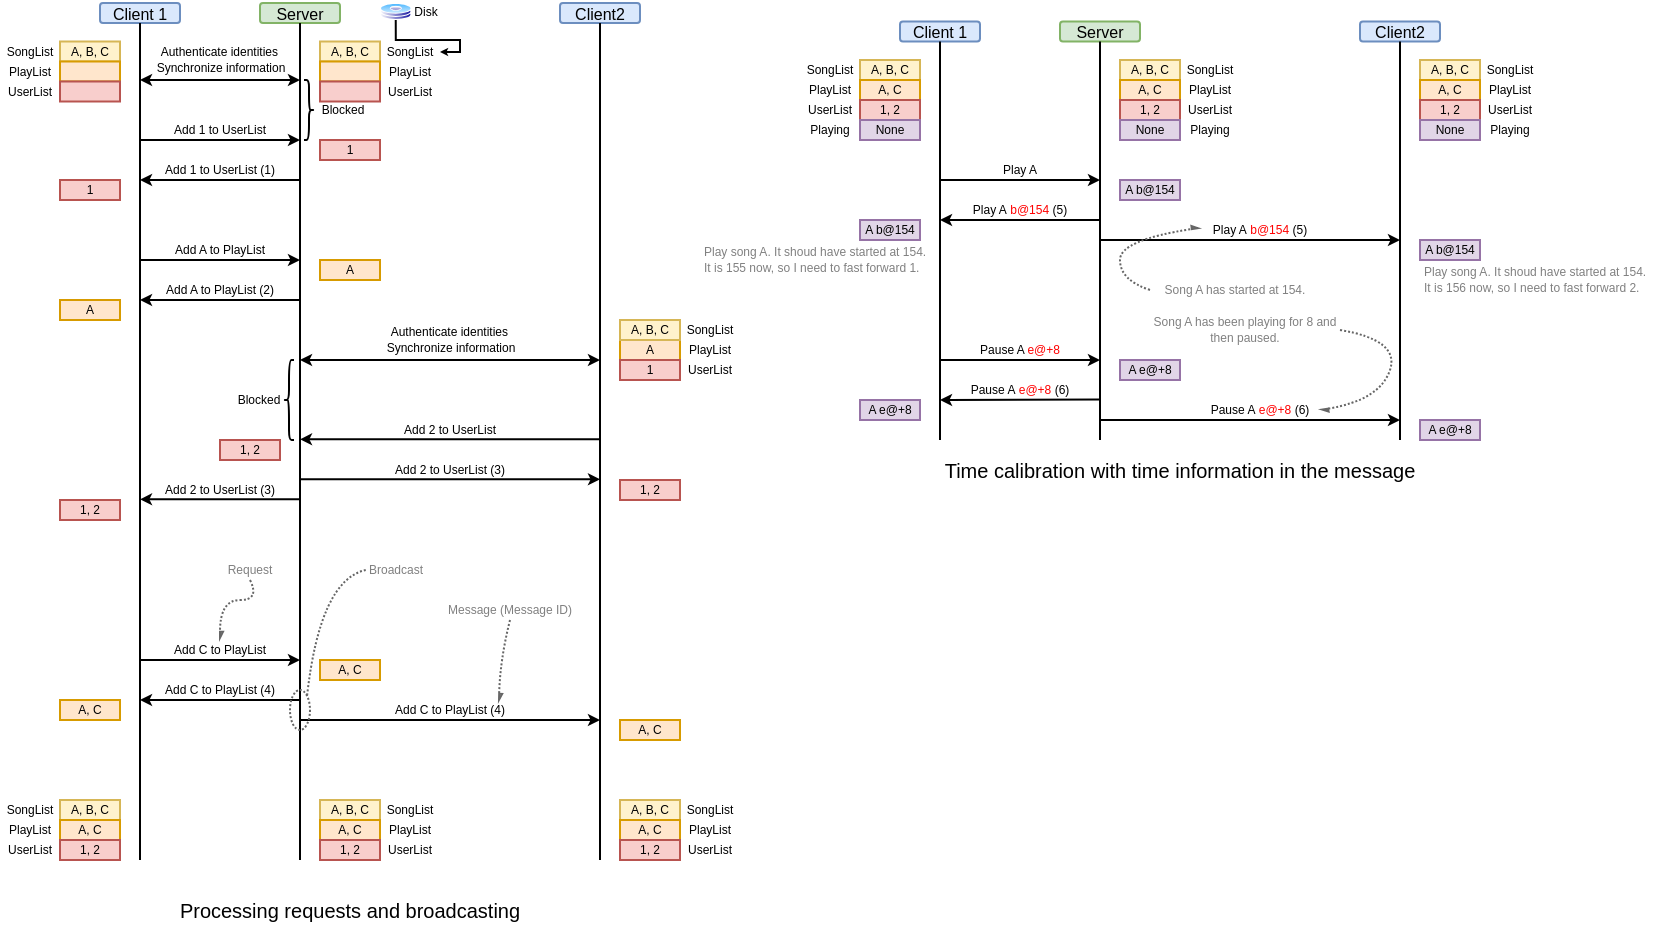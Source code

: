 <mxfile version="24.8.4">
  <diagram name="第 1 页" id="3ZcK6W1l4XbIbxJPCc2v">
    <mxGraphModel dx="1397" dy="766" grid="1" gridSize="10" guides="1" tooltips="1" connect="1" arrows="1" fold="1" page="1" pageScale="1" pageWidth="1000" pageHeight="1000" math="0" shadow="0">
      <root>
        <mxCell id="0" />
        <mxCell id="1" parent="0" />
        <mxCell id="YlG3r0k9uFu-52Q5VEmV-1" value="Client 1" style="rounded=1;whiteSpace=wrap;html=1;fontSize=8;fillColor=#dae8fc;strokeColor=#6c8ebf;" vertex="1" parent="1">
          <mxGeometry x="80" y="11.5" width="40" height="10" as="geometry" />
        </mxCell>
        <mxCell id="YlG3r0k9uFu-52Q5VEmV-2" value="Server" style="rounded=1;whiteSpace=wrap;html=1;fontSize=8;fillColor=#d5e8d4;strokeColor=#82b366;" vertex="1" parent="1">
          <mxGeometry x="160" y="11.5" width="40" height="10" as="geometry" />
        </mxCell>
        <mxCell id="YlG3r0k9uFu-52Q5VEmV-3" value="Client2" style="rounded=1;whiteSpace=wrap;html=1;fontSize=8;fillColor=#dae8fc;strokeColor=#6c8ebf;" vertex="1" parent="1">
          <mxGeometry x="310" y="11.5" width="40" height="10" as="geometry" />
        </mxCell>
        <mxCell id="YlG3r0k9uFu-52Q5VEmV-4" value="" style="endArrow=none;html=1;rounded=0;entryX=0.5;entryY=1;entryDx=0;entryDy=0;" edge="1" parent="1" target="YlG3r0k9uFu-52Q5VEmV-1">
          <mxGeometry width="50" height="50" relative="1" as="geometry">
            <mxPoint x="100" y="440" as="sourcePoint" />
            <mxPoint x="240" y="130" as="targetPoint" />
          </mxGeometry>
        </mxCell>
        <mxCell id="YlG3r0k9uFu-52Q5VEmV-5" value="" style="endArrow=none;html=1;rounded=0;entryX=0.5;entryY=1;entryDx=0;entryDy=0;" edge="1" parent="1" target="YlG3r0k9uFu-52Q5VEmV-2">
          <mxGeometry width="50" height="50" relative="1" as="geometry">
            <mxPoint x="180" y="440" as="sourcePoint" />
            <mxPoint x="179.83" y="50" as="targetPoint" />
          </mxGeometry>
        </mxCell>
        <mxCell id="YlG3r0k9uFu-52Q5VEmV-6" value="" style="endArrow=none;html=1;rounded=0;entryX=0.5;entryY=1;entryDx=0;entryDy=0;" edge="1" parent="1" target="YlG3r0k9uFu-52Q5VEmV-3">
          <mxGeometry width="50" height="50" relative="1" as="geometry">
            <mxPoint x="330" y="440" as="sourcePoint" />
            <mxPoint x="329.83" y="50" as="targetPoint" />
          </mxGeometry>
        </mxCell>
        <mxCell id="YlG3r0k9uFu-52Q5VEmV-7" value="" style="endArrow=classic;html=1;rounded=0;startSize=3;endSize=3;" edge="1" parent="1">
          <mxGeometry width="50" height="50" relative="1" as="geometry">
            <mxPoint x="100" y="80" as="sourcePoint" />
            <mxPoint x="180" y="80" as="targetPoint" />
          </mxGeometry>
        </mxCell>
        <mxCell id="YlG3r0k9uFu-52Q5VEmV-9" value="Add 1 to UserList" style="text;html=1;align=center;verticalAlign=middle;whiteSpace=wrap;rounded=0;fontSize=6;dashed=1;dashPattern=1 1;" vertex="1" parent="1">
          <mxGeometry x="110" y="70" width="60" height="10" as="geometry" />
        </mxCell>
        <mxCell id="YlG3r0k9uFu-52Q5VEmV-13" value="" style="endArrow=classic;html=1;rounded=0;startSize=3;endSize=3;" edge="1" parent="1">
          <mxGeometry width="50" height="50" relative="1" as="geometry">
            <mxPoint x="180" y="100" as="sourcePoint" />
            <mxPoint x="100" y="100" as="targetPoint" />
          </mxGeometry>
        </mxCell>
        <mxCell id="YlG3r0k9uFu-52Q5VEmV-14" value="Add 1 to UserList (1)" style="text;html=1;align=center;verticalAlign=middle;whiteSpace=wrap;rounded=0;fontSize=6;" vertex="1" parent="1">
          <mxGeometry x="110" y="90" width="60" height="10" as="geometry" />
        </mxCell>
        <mxCell id="YlG3r0k9uFu-52Q5VEmV-27" value="" style="endArrow=classic;html=1;rounded=0;startSize=3;endSize=3;" edge="1" parent="1">
          <mxGeometry width="50" height="50" relative="1" as="geometry">
            <mxPoint x="100" y="140" as="sourcePoint" />
            <mxPoint x="180" y="140" as="targetPoint" />
          </mxGeometry>
        </mxCell>
        <mxCell id="YlG3r0k9uFu-52Q5VEmV-28" value="Add A to PlayList" style="text;html=1;align=center;verticalAlign=middle;whiteSpace=wrap;rounded=0;fontSize=6;" vertex="1" parent="1">
          <mxGeometry x="110" y="130" width="60" height="10" as="geometry" />
        </mxCell>
        <mxCell id="YlG3r0k9uFu-52Q5VEmV-29" value="" style="endArrow=classic;html=1;rounded=0;startSize=3;endSize=3;" edge="1" parent="1">
          <mxGeometry width="50" height="50" relative="1" as="geometry">
            <mxPoint x="180" y="160" as="sourcePoint" />
            <mxPoint x="100" y="160" as="targetPoint" />
          </mxGeometry>
        </mxCell>
        <mxCell id="YlG3r0k9uFu-52Q5VEmV-30" value="Add A to PlayList (2)" style="text;html=1;align=center;verticalAlign=middle;whiteSpace=wrap;rounded=0;fontSize=6;" vertex="1" parent="1">
          <mxGeometry x="110" y="150" width="60" height="10" as="geometry" />
        </mxCell>
        <mxCell id="YlG3r0k9uFu-52Q5VEmV-33" value="A, B, C" style="rounded=0;whiteSpace=wrap;html=1;fillColor=#fff2cc;strokeColor=#d6b656;fontSize=6;" vertex="1" parent="1">
          <mxGeometry x="190" y="30.75" width="30" height="10" as="geometry" />
        </mxCell>
        <mxCell id="YlG3r0k9uFu-52Q5VEmV-34" value="" style="rounded=0;whiteSpace=wrap;html=1;fillColor=#ffe6cc;strokeColor=#d79b00;fontSize=6;" vertex="1" parent="1">
          <mxGeometry x="190" y="40.75" width="30" height="10" as="geometry" />
        </mxCell>
        <mxCell id="YlG3r0k9uFu-52Q5VEmV-35" value="" style="rounded=0;whiteSpace=wrap;html=1;fillColor=#f8cecc;strokeColor=#b85450;fontSize=6;" vertex="1" parent="1">
          <mxGeometry x="190" y="50.75" width="30" height="10" as="geometry" />
        </mxCell>
        <mxCell id="YlG3r0k9uFu-52Q5VEmV-37" value="SongList" style="text;html=1;align=center;verticalAlign=middle;whiteSpace=wrap;rounded=0;fontSize=6;" vertex="1" parent="1">
          <mxGeometry x="220" y="30.75" width="30" height="10" as="geometry" />
        </mxCell>
        <mxCell id="YlG3r0k9uFu-52Q5VEmV-38" value="PlayList" style="text;html=1;align=center;verticalAlign=middle;whiteSpace=wrap;rounded=0;fontSize=6;" vertex="1" parent="1">
          <mxGeometry x="220" y="40.75" width="30" height="10" as="geometry" />
        </mxCell>
        <mxCell id="YlG3r0k9uFu-52Q5VEmV-39" value="UserList" style="text;html=1;align=center;verticalAlign=middle;whiteSpace=wrap;rounded=0;fontSize=6;" vertex="1" parent="1">
          <mxGeometry x="220" y="50.75" width="30" height="10" as="geometry" />
        </mxCell>
        <mxCell id="YlG3r0k9uFu-52Q5VEmV-40" value="1" style="rounded=0;whiteSpace=wrap;html=1;fillColor=#f8cecc;strokeColor=#b85450;fontSize=6;" vertex="1" parent="1">
          <mxGeometry x="190" y="80" width="30" height="10" as="geometry" />
        </mxCell>
        <mxCell id="YlG3r0k9uFu-52Q5VEmV-41" value="A" style="rounded=0;whiteSpace=wrap;html=1;fillColor=#ffe6cc;strokeColor=#d79b00;fontSize=6;" vertex="1" parent="1">
          <mxGeometry x="340" y="180" width="30" height="10" as="geometry" />
        </mxCell>
        <mxCell id="YlG3r0k9uFu-52Q5VEmV-42" value="A" style="rounded=0;whiteSpace=wrap;html=1;fillColor=#ffe6cc;strokeColor=#d79b00;fontSize=6;" vertex="1" parent="1">
          <mxGeometry x="60" y="160" width="30" height="10" as="geometry" />
        </mxCell>
        <mxCell id="YlG3r0k9uFu-52Q5VEmV-43" value="A" style="rounded=0;whiteSpace=wrap;html=1;fillColor=#ffe6cc;strokeColor=#d79b00;fontSize=6;" vertex="1" parent="1">
          <mxGeometry x="190" y="140" width="30" height="10" as="geometry" />
        </mxCell>
        <mxCell id="YlG3r0k9uFu-52Q5VEmV-44" value="A, B, C" style="rounded=0;whiteSpace=wrap;html=1;fillColor=#fff2cc;strokeColor=#d6b656;fontSize=6;" vertex="1" parent="1">
          <mxGeometry x="340" y="170" width="30" height="10" as="geometry" />
        </mxCell>
        <mxCell id="YlG3r0k9uFu-52Q5VEmV-45" value="" style="endArrow=classic;html=1;rounded=0;startSize=3;endSize=3;" edge="1" parent="1">
          <mxGeometry width="50" height="50" relative="1" as="geometry">
            <mxPoint x="330" y="229.67" as="sourcePoint" />
            <mxPoint x="180" y="229.67" as="targetPoint" />
          </mxGeometry>
        </mxCell>
        <mxCell id="YlG3r0k9uFu-52Q5VEmV-46" value="Add 2 to UserList" style="text;html=1;align=center;verticalAlign=middle;whiteSpace=wrap;rounded=0;fontSize=6;" vertex="1" parent="1">
          <mxGeometry x="225" y="220" width="60" height="10" as="geometry" />
        </mxCell>
        <mxCell id="YlG3r0k9uFu-52Q5VEmV-47" value="" style="endArrow=classic;html=1;rounded=0;startSize=3;endSize=3;" edge="1" parent="1">
          <mxGeometry width="50" height="50" relative="1" as="geometry">
            <mxPoint x="180" y="249.67" as="sourcePoint" />
            <mxPoint x="330" y="249.67" as="targetPoint" />
          </mxGeometry>
        </mxCell>
        <mxCell id="YlG3r0k9uFu-52Q5VEmV-48" value="Add 2 to UserList (3)" style="text;html=1;align=center;verticalAlign=middle;whiteSpace=wrap;rounded=0;fontSize=6;" vertex="1" parent="1">
          <mxGeometry x="225" y="240" width="60" height="10" as="geometry" />
        </mxCell>
        <mxCell id="YlG3r0k9uFu-52Q5VEmV-56" value="1, 2" style="rounded=0;whiteSpace=wrap;html=1;fillColor=#f8cecc;strokeColor=#b85450;fontSize=6;" vertex="1" parent="1">
          <mxGeometry x="140" y="230" width="30" height="10" as="geometry" />
        </mxCell>
        <mxCell id="YlG3r0k9uFu-52Q5VEmV-72" value="1" style="rounded=0;whiteSpace=wrap;html=1;fillColor=#f8cecc;strokeColor=#b85450;fontSize=6;" vertex="1" parent="1">
          <mxGeometry x="340" y="190" width="30" height="10" as="geometry" />
        </mxCell>
        <mxCell id="YlG3r0k9uFu-52Q5VEmV-75" style="edgeStyle=orthogonalEdgeStyle;rounded=0;orthogonalLoop=1;jettySize=auto;html=1;exitX=0.5;exitY=1;exitDx=0;exitDy=0;entryX=1;entryY=0.5;entryDx=0;entryDy=0;strokeWidth=1;endSize=1;" edge="1" parent="1" source="YlG3r0k9uFu-52Q5VEmV-74" target="YlG3r0k9uFu-52Q5VEmV-37">
          <mxGeometry relative="1" as="geometry">
            <Array as="points">
              <mxPoint x="228" y="30" />
              <mxPoint x="260" y="30" />
              <mxPoint x="260" y="36" />
              <mxPoint x="250" y="36" />
            </Array>
          </mxGeometry>
        </mxCell>
        <mxCell id="YlG3r0k9uFu-52Q5VEmV-74" value="" style="image;aspect=fixed;perimeter=ellipsePerimeter;html=1;align=center;shadow=0;dashed=0;spacingTop=3;image=img/lib/active_directory/hard_disk.svg;" vertex="1" parent="1">
          <mxGeometry x="220" y="11.5" width="15.74" height="8.5" as="geometry" />
        </mxCell>
        <mxCell id="YlG3r0k9uFu-52Q5VEmV-76" value="" style="endArrow=classic;html=1;rounded=0;startSize=3;endSize=3;" edge="1" parent="1">
          <mxGeometry width="50" height="50" relative="1" as="geometry">
            <mxPoint x="180" y="259.67" as="sourcePoint" />
            <mxPoint x="100" y="259.67" as="targetPoint" />
          </mxGeometry>
        </mxCell>
        <mxCell id="YlG3r0k9uFu-52Q5VEmV-77" value="Add 2 to UserList (3)" style="text;html=1;align=center;verticalAlign=middle;whiteSpace=wrap;rounded=0;fontSize=6;" vertex="1" parent="1">
          <mxGeometry x="110" y="250" width="60" height="10" as="geometry" />
        </mxCell>
        <mxCell id="YlG3r0k9uFu-52Q5VEmV-78" value="1, 2" style="rounded=0;whiteSpace=wrap;html=1;fillColor=#f8cecc;strokeColor=#b85450;fontSize=6;" vertex="1" parent="1">
          <mxGeometry x="60" y="260" width="30" height="10" as="geometry" />
        </mxCell>
        <mxCell id="YlG3r0k9uFu-52Q5VEmV-88" value="" style="endArrow=classic;html=1;rounded=0;startSize=3;endSize=3;" edge="1" parent="1">
          <mxGeometry width="50" height="50" relative="1" as="geometry">
            <mxPoint x="100" y="340" as="sourcePoint" />
            <mxPoint x="180" y="340" as="targetPoint" />
          </mxGeometry>
        </mxCell>
        <mxCell id="YlG3r0k9uFu-52Q5VEmV-89" value="Add C to PlayList" style="text;html=1;align=center;verticalAlign=middle;whiteSpace=wrap;rounded=0;fontSize=6;" vertex="1" parent="1">
          <mxGeometry x="110" y="330" width="60" height="10" as="geometry" />
        </mxCell>
        <mxCell id="YlG3r0k9uFu-52Q5VEmV-90" value="A, C" style="rounded=0;whiteSpace=wrap;html=1;fillColor=#ffe6cc;strokeColor=#d79b00;fontSize=6;" vertex="1" parent="1">
          <mxGeometry x="190" y="340" width="30" height="10" as="geometry" />
        </mxCell>
        <mxCell id="YlG3r0k9uFu-52Q5VEmV-91" value="" style="endArrow=classic;html=1;rounded=0;startSize=3;endSize=3;" edge="1" parent="1">
          <mxGeometry width="50" height="50" relative="1" as="geometry">
            <mxPoint x="180" y="360" as="sourcePoint" />
            <mxPoint x="100" y="360" as="targetPoint" />
          </mxGeometry>
        </mxCell>
        <mxCell id="YlG3r0k9uFu-52Q5VEmV-92" value="Add C to PlayList (4)" style="text;html=1;align=center;verticalAlign=middle;whiteSpace=wrap;rounded=0;fontSize=6;" vertex="1" parent="1">
          <mxGeometry x="110" y="350" width="60" height="10" as="geometry" />
        </mxCell>
        <mxCell id="YlG3r0k9uFu-52Q5VEmV-93" value="A, C" style="rounded=0;whiteSpace=wrap;html=1;fillColor=#ffe6cc;strokeColor=#d79b00;fontSize=6;" vertex="1" parent="1">
          <mxGeometry x="60" y="360" width="30" height="10" as="geometry" />
        </mxCell>
        <mxCell id="YlG3r0k9uFu-52Q5VEmV-94" value="" style="endArrow=classic;html=1;rounded=0;startSize=3;endSize=3;" edge="1" parent="1">
          <mxGeometry width="50" height="50" relative="1" as="geometry">
            <mxPoint x="180" y="370" as="sourcePoint" />
            <mxPoint x="330" y="370" as="targetPoint" />
          </mxGeometry>
        </mxCell>
        <mxCell id="YlG3r0k9uFu-52Q5VEmV-95" value="Add C to PlayList (4)" style="text;html=1;align=center;verticalAlign=middle;whiteSpace=wrap;rounded=0;fontSize=6;" vertex="1" parent="1">
          <mxGeometry x="225" y="360" width="60" height="10" as="geometry" />
        </mxCell>
        <mxCell id="YlG3r0k9uFu-52Q5VEmV-96" value="A, C" style="rounded=0;whiteSpace=wrap;html=1;fillColor=#ffe6cc;strokeColor=#d79b00;fontSize=6;" vertex="1" parent="1">
          <mxGeometry x="340" y="370" width="30" height="10" as="geometry" />
        </mxCell>
        <mxCell id="YlG3r0k9uFu-52Q5VEmV-102" value="A, B, C" style="rounded=0;whiteSpace=wrap;html=1;fillColor=#fff2cc;strokeColor=#d6b656;fontSize=6;" vertex="1" parent="1">
          <mxGeometry x="340" y="410" width="30" height="10" as="geometry" />
        </mxCell>
        <mxCell id="YlG3r0k9uFu-52Q5VEmV-103" value="A, C" style="rounded=0;whiteSpace=wrap;html=1;fillColor=#ffe6cc;strokeColor=#d79b00;fontSize=6;" vertex="1" parent="1">
          <mxGeometry x="340" y="420" width="30" height="10" as="geometry" />
        </mxCell>
        <mxCell id="YlG3r0k9uFu-52Q5VEmV-104" value="1, 2" style="rounded=0;whiteSpace=wrap;html=1;fillColor=#f8cecc;strokeColor=#b85450;fontSize=6;" vertex="1" parent="1">
          <mxGeometry x="340" y="430" width="30" height="10" as="geometry" />
        </mxCell>
        <mxCell id="YlG3r0k9uFu-52Q5VEmV-105" value="SongList" style="text;html=1;align=center;verticalAlign=middle;whiteSpace=wrap;rounded=0;fontSize=6;" vertex="1" parent="1">
          <mxGeometry x="370" y="410" width="30" height="10" as="geometry" />
        </mxCell>
        <mxCell id="YlG3r0k9uFu-52Q5VEmV-106" value="PlayList" style="text;html=1;align=center;verticalAlign=middle;whiteSpace=wrap;rounded=0;fontSize=6;" vertex="1" parent="1">
          <mxGeometry x="370" y="420" width="30" height="10" as="geometry" />
        </mxCell>
        <mxCell id="YlG3r0k9uFu-52Q5VEmV-107" value="UserList" style="text;html=1;align=center;verticalAlign=middle;whiteSpace=wrap;rounded=0;fontSize=6;" vertex="1" parent="1">
          <mxGeometry x="370" y="430" width="30" height="10" as="geometry" />
        </mxCell>
        <mxCell id="YlG3r0k9uFu-52Q5VEmV-114" value="A, B, C" style="rounded=0;whiteSpace=wrap;html=1;fillColor=#fff2cc;strokeColor=#d6b656;fontSize=6;" vertex="1" parent="1">
          <mxGeometry x="190" y="410" width="30" height="10" as="geometry" />
        </mxCell>
        <mxCell id="YlG3r0k9uFu-52Q5VEmV-115" value="A, C" style="rounded=0;whiteSpace=wrap;html=1;fillColor=#ffe6cc;strokeColor=#d79b00;fontSize=6;" vertex="1" parent="1">
          <mxGeometry x="190" y="420" width="30" height="10" as="geometry" />
        </mxCell>
        <mxCell id="YlG3r0k9uFu-52Q5VEmV-116" value="1, 2" style="rounded=0;whiteSpace=wrap;html=1;fillColor=#f8cecc;strokeColor=#b85450;fontSize=6;" vertex="1" parent="1">
          <mxGeometry x="190" y="430" width="30" height="10" as="geometry" />
        </mxCell>
        <mxCell id="YlG3r0k9uFu-52Q5VEmV-117" value="SongList" style="text;html=1;align=center;verticalAlign=middle;whiteSpace=wrap;rounded=0;fontSize=6;" vertex="1" parent="1">
          <mxGeometry x="220" y="410" width="30" height="10" as="geometry" />
        </mxCell>
        <mxCell id="YlG3r0k9uFu-52Q5VEmV-118" value="PlayList" style="text;html=1;align=center;verticalAlign=middle;whiteSpace=wrap;rounded=0;fontSize=6;" vertex="1" parent="1">
          <mxGeometry x="220" y="420" width="30" height="10" as="geometry" />
        </mxCell>
        <mxCell id="YlG3r0k9uFu-52Q5VEmV-119" value="UserList" style="text;html=1;align=center;verticalAlign=middle;whiteSpace=wrap;rounded=0;fontSize=6;" vertex="1" parent="1">
          <mxGeometry x="220" y="430" width="30" height="10" as="geometry" />
        </mxCell>
        <mxCell id="YlG3r0k9uFu-52Q5VEmV-120" value="A, B, C" style="rounded=0;whiteSpace=wrap;html=1;fillColor=#fff2cc;strokeColor=#d6b656;fontSize=6;" vertex="1" parent="1">
          <mxGeometry x="60" y="410" width="30" height="10" as="geometry" />
        </mxCell>
        <mxCell id="YlG3r0k9uFu-52Q5VEmV-121" value="A, C" style="rounded=0;whiteSpace=wrap;html=1;fillColor=#ffe6cc;strokeColor=#d79b00;fontSize=6;" vertex="1" parent="1">
          <mxGeometry x="60" y="420" width="30" height="10" as="geometry" />
        </mxCell>
        <mxCell id="YlG3r0k9uFu-52Q5VEmV-122" value="1, 2" style="rounded=0;whiteSpace=wrap;html=1;fillColor=#f8cecc;strokeColor=#b85450;fontSize=6;" vertex="1" parent="1">
          <mxGeometry x="60" y="430" width="30" height="10" as="geometry" />
        </mxCell>
        <mxCell id="YlG3r0k9uFu-52Q5VEmV-123" value="SongList" style="text;html=1;align=center;verticalAlign=middle;whiteSpace=wrap;rounded=0;fontSize=6;" vertex="1" parent="1">
          <mxGeometry x="30" y="410" width="30" height="10" as="geometry" />
        </mxCell>
        <mxCell id="YlG3r0k9uFu-52Q5VEmV-124" value="PlayList" style="text;html=1;align=center;verticalAlign=middle;whiteSpace=wrap;rounded=0;fontSize=6;" vertex="1" parent="1">
          <mxGeometry x="30" y="420" width="30" height="10" as="geometry" />
        </mxCell>
        <mxCell id="YlG3r0k9uFu-52Q5VEmV-125" value="UserList" style="text;html=1;align=center;verticalAlign=middle;whiteSpace=wrap;rounded=0;fontSize=6;" vertex="1" parent="1">
          <mxGeometry x="30" y="430" width="30" height="10" as="geometry" />
        </mxCell>
        <mxCell id="YlG3r0k9uFu-52Q5VEmV-126" value="Disk" style="text;html=1;align=center;verticalAlign=middle;whiteSpace=wrap;rounded=0;fontSize=6;" vertex="1" parent="1">
          <mxGeometry x="235.74" y="10.75" width="14.26" height="10" as="geometry" />
        </mxCell>
        <mxCell id="YlG3r0k9uFu-52Q5VEmV-138" value="Processing requests and broadcasting" style="text;html=1;align=center;verticalAlign=middle;whiteSpace=wrap;rounded=0;fontSize=10;" vertex="1" parent="1">
          <mxGeometry x="75" y="460" width="260" height="10" as="geometry" />
        </mxCell>
        <mxCell id="YlG3r0k9uFu-52Q5VEmV-143" value="Client 1" style="rounded=1;whiteSpace=wrap;html=1;fontSize=8;fillColor=#dae8fc;strokeColor=#6c8ebf;" vertex="1" parent="1">
          <mxGeometry x="480" y="20.75" width="40" height="10" as="geometry" />
        </mxCell>
        <mxCell id="YlG3r0k9uFu-52Q5VEmV-144" value="Server" style="rounded=1;whiteSpace=wrap;html=1;fontSize=8;fillColor=#d5e8d4;strokeColor=#82b366;" vertex="1" parent="1">
          <mxGeometry x="560" y="20.75" width="40" height="10" as="geometry" />
        </mxCell>
        <mxCell id="YlG3r0k9uFu-52Q5VEmV-145" value="Client2" style="rounded=1;whiteSpace=wrap;html=1;fontSize=8;fillColor=#dae8fc;strokeColor=#6c8ebf;" vertex="1" parent="1">
          <mxGeometry x="710" y="20.75" width="40" height="10" as="geometry" />
        </mxCell>
        <mxCell id="YlG3r0k9uFu-52Q5VEmV-146" value="" style="endArrow=none;html=1;rounded=0;entryX=0.5;entryY=1;entryDx=0;entryDy=0;" edge="1" parent="1" target="YlG3r0k9uFu-52Q5VEmV-143">
          <mxGeometry width="50" height="50" relative="1" as="geometry">
            <mxPoint x="500" y="230" as="sourcePoint" />
            <mxPoint x="640" y="130.75" as="targetPoint" />
          </mxGeometry>
        </mxCell>
        <mxCell id="YlG3r0k9uFu-52Q5VEmV-147" value="" style="endArrow=none;html=1;rounded=0;entryX=0.5;entryY=1;entryDx=0;entryDy=0;" edge="1" parent="1" target="YlG3r0k9uFu-52Q5VEmV-144">
          <mxGeometry width="50" height="50" relative="1" as="geometry">
            <mxPoint x="580" y="230" as="sourcePoint" />
            <mxPoint x="579.83" y="50.75" as="targetPoint" />
          </mxGeometry>
        </mxCell>
        <mxCell id="YlG3r0k9uFu-52Q5VEmV-148" value="" style="endArrow=none;html=1;rounded=0;entryX=0.5;entryY=1;entryDx=0;entryDy=0;" edge="1" parent="1" target="YlG3r0k9uFu-52Q5VEmV-145">
          <mxGeometry width="50" height="50" relative="1" as="geometry">
            <mxPoint x="730" y="230" as="sourcePoint" />
            <mxPoint x="729.83" y="50.75" as="targetPoint" />
          </mxGeometry>
        </mxCell>
        <mxCell id="YlG3r0k9uFu-52Q5VEmV-149" value="Time calibration with time information in the message" style="text;html=1;align=center;verticalAlign=middle;whiteSpace=wrap;rounded=0;fontSize=10;" vertex="1" parent="1">
          <mxGeometry x="475" y="240" width="290" height="10" as="geometry" />
        </mxCell>
        <mxCell id="YlG3r0k9uFu-52Q5VEmV-150" value="A, B, C" style="rounded=0;whiteSpace=wrap;html=1;fillColor=#fff2cc;strokeColor=#d6b656;fontSize=6;" vertex="1" parent="1">
          <mxGeometry x="740" y="40" width="30" height="10" as="geometry" />
        </mxCell>
        <mxCell id="YlG3r0k9uFu-52Q5VEmV-151" value="A, C" style="rounded=0;whiteSpace=wrap;html=1;fillColor=#ffe6cc;strokeColor=#d79b00;fontSize=6;" vertex="1" parent="1">
          <mxGeometry x="740" y="50" width="30" height="10" as="geometry" />
        </mxCell>
        <mxCell id="YlG3r0k9uFu-52Q5VEmV-152" value="1, 2" style="rounded=0;whiteSpace=wrap;html=1;fillColor=#f8cecc;strokeColor=#b85450;fontSize=6;" vertex="1" parent="1">
          <mxGeometry x="740" y="60" width="30" height="10" as="geometry" />
        </mxCell>
        <mxCell id="YlG3r0k9uFu-52Q5VEmV-153" value="SongList" style="text;html=1;align=center;verticalAlign=middle;whiteSpace=wrap;rounded=0;fontSize=6;" vertex="1" parent="1">
          <mxGeometry x="770" y="40" width="30" height="10" as="geometry" />
        </mxCell>
        <mxCell id="YlG3r0k9uFu-52Q5VEmV-154" value="PlayList" style="text;html=1;align=center;verticalAlign=middle;whiteSpace=wrap;rounded=0;fontSize=6;" vertex="1" parent="1">
          <mxGeometry x="770" y="50" width="30" height="10" as="geometry" />
        </mxCell>
        <mxCell id="YlG3r0k9uFu-52Q5VEmV-155" value="UserList" style="text;html=1;align=center;verticalAlign=middle;whiteSpace=wrap;rounded=0;fontSize=6;" vertex="1" parent="1">
          <mxGeometry x="770" y="60" width="30" height="10" as="geometry" />
        </mxCell>
        <mxCell id="YlG3r0k9uFu-52Q5VEmV-156" value="A, B, C" style="rounded=0;whiteSpace=wrap;html=1;fillColor=#fff2cc;strokeColor=#d6b656;fontSize=6;" vertex="1" parent="1">
          <mxGeometry x="590" y="40" width="30" height="10" as="geometry" />
        </mxCell>
        <mxCell id="YlG3r0k9uFu-52Q5VEmV-157" value="A, C" style="rounded=0;whiteSpace=wrap;html=1;fillColor=#ffe6cc;strokeColor=#d79b00;fontSize=6;" vertex="1" parent="1">
          <mxGeometry x="590" y="50" width="30" height="10" as="geometry" />
        </mxCell>
        <mxCell id="YlG3r0k9uFu-52Q5VEmV-158" value="1, 2" style="rounded=0;whiteSpace=wrap;html=1;fillColor=#f8cecc;strokeColor=#b85450;fontSize=6;" vertex="1" parent="1">
          <mxGeometry x="590" y="60" width="30" height="10" as="geometry" />
        </mxCell>
        <mxCell id="YlG3r0k9uFu-52Q5VEmV-159" value="SongList" style="text;html=1;align=center;verticalAlign=middle;whiteSpace=wrap;rounded=0;fontSize=6;" vertex="1" parent="1">
          <mxGeometry x="620" y="40" width="30" height="10" as="geometry" />
        </mxCell>
        <mxCell id="YlG3r0k9uFu-52Q5VEmV-160" value="PlayList" style="text;html=1;align=center;verticalAlign=middle;whiteSpace=wrap;rounded=0;fontSize=6;" vertex="1" parent="1">
          <mxGeometry x="620" y="50" width="30" height="10" as="geometry" />
        </mxCell>
        <mxCell id="YlG3r0k9uFu-52Q5VEmV-161" value="UserList" style="text;html=1;align=center;verticalAlign=middle;whiteSpace=wrap;rounded=0;fontSize=6;" vertex="1" parent="1">
          <mxGeometry x="620" y="60" width="30" height="10" as="geometry" />
        </mxCell>
        <mxCell id="YlG3r0k9uFu-52Q5VEmV-162" value="A, B, C" style="rounded=0;whiteSpace=wrap;html=1;fillColor=#fff2cc;strokeColor=#d6b656;fontSize=6;" vertex="1" parent="1">
          <mxGeometry x="460" y="40" width="30" height="10" as="geometry" />
        </mxCell>
        <mxCell id="YlG3r0k9uFu-52Q5VEmV-163" value="A, C" style="rounded=0;whiteSpace=wrap;html=1;fillColor=#ffe6cc;strokeColor=#d79b00;fontSize=6;" vertex="1" parent="1">
          <mxGeometry x="460" y="50" width="30" height="10" as="geometry" />
        </mxCell>
        <mxCell id="YlG3r0k9uFu-52Q5VEmV-164" value="1, 2" style="rounded=0;whiteSpace=wrap;html=1;fillColor=#f8cecc;strokeColor=#b85450;fontSize=6;" vertex="1" parent="1">
          <mxGeometry x="460" y="60" width="30" height="10" as="geometry" />
        </mxCell>
        <mxCell id="YlG3r0k9uFu-52Q5VEmV-165" value="SongList" style="text;html=1;align=center;verticalAlign=middle;whiteSpace=wrap;rounded=0;fontSize=6;" vertex="1" parent="1">
          <mxGeometry x="430" y="40" width="30" height="10" as="geometry" />
        </mxCell>
        <mxCell id="YlG3r0k9uFu-52Q5VEmV-166" value="PlayList" style="text;html=1;align=center;verticalAlign=middle;whiteSpace=wrap;rounded=0;fontSize=6;" vertex="1" parent="1">
          <mxGeometry x="430" y="50" width="30" height="10" as="geometry" />
        </mxCell>
        <mxCell id="YlG3r0k9uFu-52Q5VEmV-167" value="UserList" style="text;html=1;align=center;verticalAlign=middle;whiteSpace=wrap;rounded=0;fontSize=6;" vertex="1" parent="1">
          <mxGeometry x="430" y="60" width="30" height="10" as="geometry" />
        </mxCell>
        <mxCell id="YlG3r0k9uFu-52Q5VEmV-168" value="" style="endArrow=classic;html=1;rounded=0;startSize=3;endSize=3;" edge="1" parent="1">
          <mxGeometry width="50" height="50" relative="1" as="geometry">
            <mxPoint x="500" y="100" as="sourcePoint" />
            <mxPoint x="580" y="100" as="targetPoint" />
          </mxGeometry>
        </mxCell>
        <mxCell id="YlG3r0k9uFu-52Q5VEmV-169" value="Play A" style="text;html=1;align=center;verticalAlign=middle;whiteSpace=wrap;rounded=0;fontSize=6;" vertex="1" parent="1">
          <mxGeometry x="510" y="90" width="60" height="10" as="geometry" />
        </mxCell>
        <mxCell id="YlG3r0k9uFu-52Q5VEmV-170" value="None" style="rounded=0;whiteSpace=wrap;html=1;fillColor=#e1d5e7;strokeColor=#9673a6;fontSize=6;" vertex="1" parent="1">
          <mxGeometry x="460" y="70" width="30" height="10" as="geometry" />
        </mxCell>
        <mxCell id="YlG3r0k9uFu-52Q5VEmV-171" value="Playing" style="text;html=1;align=center;verticalAlign=middle;whiteSpace=wrap;rounded=0;fontSize=6;" vertex="1" parent="1">
          <mxGeometry x="430" y="70" width="30" height="10" as="geometry" />
        </mxCell>
        <mxCell id="YlG3r0k9uFu-52Q5VEmV-172" value="None" style="rounded=0;whiteSpace=wrap;html=1;fillColor=#e1d5e7;strokeColor=#9673a6;fontSize=6;" vertex="1" parent="1">
          <mxGeometry x="590" y="70" width="30" height="10" as="geometry" />
        </mxCell>
        <mxCell id="YlG3r0k9uFu-52Q5VEmV-173" value="Playing" style="text;html=1;align=center;verticalAlign=middle;whiteSpace=wrap;rounded=0;fontSize=6;" vertex="1" parent="1">
          <mxGeometry x="620" y="70" width="30" height="10" as="geometry" />
        </mxCell>
        <mxCell id="YlG3r0k9uFu-52Q5VEmV-174" value="None" style="rounded=0;whiteSpace=wrap;html=1;fillColor=#e1d5e7;strokeColor=#9673a6;fontSize=6;" vertex="1" parent="1">
          <mxGeometry x="740" y="70" width="30" height="10" as="geometry" />
        </mxCell>
        <mxCell id="YlG3r0k9uFu-52Q5VEmV-175" value="Playing" style="text;html=1;align=center;verticalAlign=middle;whiteSpace=wrap;rounded=0;fontSize=6;" vertex="1" parent="1">
          <mxGeometry x="770" y="70" width="30" height="10" as="geometry" />
        </mxCell>
        <mxCell id="YlG3r0k9uFu-52Q5VEmV-176" value="A b@154" style="rounded=0;whiteSpace=wrap;html=1;fillColor=#e1d5e7;strokeColor=#9673a6;fontSize=6;" vertex="1" parent="1">
          <mxGeometry x="590" y="100" width="30" height="10" as="geometry" />
        </mxCell>
        <mxCell id="YlG3r0k9uFu-52Q5VEmV-177" value="" style="endArrow=classic;html=1;rounded=0;startSize=3;endSize=3;" edge="1" parent="1">
          <mxGeometry width="50" height="50" relative="1" as="geometry">
            <mxPoint x="580" y="130" as="sourcePoint" />
            <mxPoint x="730" y="130" as="targetPoint" />
          </mxGeometry>
        </mxCell>
        <mxCell id="YlG3r0k9uFu-52Q5VEmV-178" value="" style="endArrow=classic;html=1;rounded=0;startSize=3;endSize=3;" edge="1" parent="1">
          <mxGeometry width="50" height="50" relative="1" as="geometry">
            <mxPoint x="580" y="120" as="sourcePoint" />
            <mxPoint x="500" y="120" as="targetPoint" />
          </mxGeometry>
        </mxCell>
        <mxCell id="YlG3r0k9uFu-52Q5VEmV-179" value="Play A&amp;nbsp;&lt;font color=&quot;#ff0000&quot;&gt;b@154&lt;/font&gt; (5)" style="text;html=1;align=center;verticalAlign=middle;whiteSpace=wrap;rounded=0;fontSize=6;" vertex="1" parent="1">
          <mxGeometry x="510" y="110" width="60" height="10" as="geometry" />
        </mxCell>
        <mxCell id="YlG3r0k9uFu-52Q5VEmV-186" value="Message (Message ID)" style="text;html=1;align=center;verticalAlign=middle;whiteSpace=wrap;rounded=0;fontSize=6;fontColor=#808080;" vertex="1" parent="1">
          <mxGeometry x="250" y="310" width="70" height="10" as="geometry" />
        </mxCell>
        <mxCell id="YlG3r0k9uFu-52Q5VEmV-187" value="" style="curved=1;endArrow=async;html=1;rounded=0;endSize=2;dashed=1;dashPattern=1 1;fillColor=#f5f5f5;strokeColor=#666666;startSize=2;endFill=0;exitX=0.5;exitY=1;exitDx=0;exitDy=0;entryX=0.908;entryY=0.1;entryDx=0;entryDy=0;entryPerimeter=0;" edge="1" parent="1" source="YlG3r0k9uFu-52Q5VEmV-186" target="YlG3r0k9uFu-52Q5VEmV-95">
          <mxGeometry width="50" height="50" relative="1" as="geometry">
            <mxPoint x="285" y="210" as="sourcePoint" />
            <mxPoint x="285" y="240" as="targetPoint" />
            <Array as="points">
              <mxPoint x="280" y="340" />
            </Array>
          </mxGeometry>
        </mxCell>
        <mxCell id="YlG3r0k9uFu-52Q5VEmV-189" value="" style="curved=1;endArrow=none;html=1;rounded=0;endSize=2;dashed=1;dashPattern=1 1;fillColor=#f5f5f5;strokeColor=#666666;startSize=2;endFill=0;entryX=1;entryY=0;entryDx=0;entryDy=0;exitX=0;exitY=0.5;exitDx=0;exitDy=0;" edge="1" parent="1" source="YlG3r0k9uFu-52Q5VEmV-190" target="YlG3r0k9uFu-52Q5VEmV-191">
          <mxGeometry width="50" height="50" relative="1" as="geometry">
            <mxPoint x="220" y="205" as="sourcePoint" />
            <mxPoint x="190" y="245" as="targetPoint" />
            <Array as="points">
              <mxPoint x="190" y="300" />
            </Array>
          </mxGeometry>
        </mxCell>
        <mxCell id="YlG3r0k9uFu-52Q5VEmV-190" value="Broadcast" style="text;html=1;align=center;verticalAlign=middle;whiteSpace=wrap;rounded=0;fontSize=6;fontColor=#808080;" vertex="1" parent="1">
          <mxGeometry x="212.87" y="290" width="30" height="10" as="geometry" />
        </mxCell>
        <mxCell id="YlG3r0k9uFu-52Q5VEmV-191" value="" style="ellipse;whiteSpace=wrap;html=1;fillColor=none;rounded=0;dashed=1;dashPattern=1 1;strokeColor=#666666;align=center;verticalAlign=middle;fontFamily=Helvetica;fontSize=11;fontColor=default;labelBackgroundColor=default;" vertex="1" parent="1">
          <mxGeometry x="175" y="355" width="10" height="20" as="geometry" />
        </mxCell>
        <mxCell id="YlG3r0k9uFu-52Q5VEmV-193" value="1, 2" style="rounded=0;whiteSpace=wrap;html=1;fillColor=#f8cecc;strokeColor=#b85450;fontSize=6;" vertex="1" parent="1">
          <mxGeometry x="340" y="250" width="30" height="10" as="geometry" />
        </mxCell>
        <mxCell id="YlG3r0k9uFu-52Q5VEmV-195" value="A b@154" style="rounded=0;whiteSpace=wrap;html=1;fillColor=#e1d5e7;strokeColor=#9673a6;fontSize=6;" vertex="1" parent="1">
          <mxGeometry x="460" y="120" width="30" height="10" as="geometry" />
        </mxCell>
        <mxCell id="YlG3r0k9uFu-52Q5VEmV-196" value="A b@154" style="rounded=0;whiteSpace=wrap;html=1;fillColor=#e1d5e7;strokeColor=#9673a6;fontSize=6;" vertex="1" parent="1">
          <mxGeometry x="740" y="130" width="30" height="10" as="geometry" />
        </mxCell>
        <mxCell id="YlG3r0k9uFu-52Q5VEmV-197" value="Play A&amp;nbsp;&lt;font color=&quot;#ff0000&quot;&gt;b@154&lt;/font&gt; (5)" style="text;html=1;align=center;verticalAlign=middle;whiteSpace=wrap;rounded=0;fontSize=6;" vertex="1" parent="1">
          <mxGeometry x="630" y="120" width="60" height="10" as="geometry" />
        </mxCell>
        <mxCell id="YlG3r0k9uFu-52Q5VEmV-209" value="" style="endArrow=classic;html=1;rounded=0;startSize=3;endSize=3;" edge="1" parent="1">
          <mxGeometry width="50" height="50" relative="1" as="geometry">
            <mxPoint x="500" y="190" as="sourcePoint" />
            <mxPoint x="580" y="190" as="targetPoint" />
          </mxGeometry>
        </mxCell>
        <mxCell id="YlG3r0k9uFu-52Q5VEmV-210" value="Pause A &lt;font color=&quot;#ff0000&quot;&gt;e@+8&lt;/font&gt;" style="text;html=1;align=center;verticalAlign=middle;whiteSpace=wrap;rounded=0;fontSize=6;" vertex="1" parent="1">
          <mxGeometry x="510" y="180" width="60" height="10" as="geometry" />
        </mxCell>
        <mxCell id="YlG3r0k9uFu-52Q5VEmV-211" value="A e@+8" style="rounded=0;whiteSpace=wrap;html=1;fillColor=#e1d5e7;strokeColor=#9673a6;fontSize=6;" vertex="1" parent="1">
          <mxGeometry x="590" y="190" width="30" height="10" as="geometry" />
        </mxCell>
        <mxCell id="YlG3r0k9uFu-52Q5VEmV-212" value="" style="endArrow=classic;html=1;rounded=0;startSize=3;endSize=3;" edge="1" parent="1">
          <mxGeometry width="50" height="50" relative="1" as="geometry">
            <mxPoint x="580" y="209.72" as="sourcePoint" />
            <mxPoint x="500" y="210" as="targetPoint" />
          </mxGeometry>
        </mxCell>
        <mxCell id="YlG3r0k9uFu-52Q5VEmV-213" value="Pause A&amp;nbsp;&lt;font color=&quot;#ff0000&quot;&gt;e@+8&lt;/font&gt; (6)" style="text;html=1;align=center;verticalAlign=middle;whiteSpace=wrap;rounded=0;fontSize=6;" vertex="1" parent="1">
          <mxGeometry x="510" y="200" width="60" height="10" as="geometry" />
        </mxCell>
        <mxCell id="YlG3r0k9uFu-52Q5VEmV-214" value="A e@+8" style="rounded=0;whiteSpace=wrap;html=1;fillColor=#e1d5e7;strokeColor=#9673a6;fontSize=6;" vertex="1" parent="1">
          <mxGeometry x="460" y="210" width="30" height="10" as="geometry" />
        </mxCell>
        <mxCell id="YlG3r0k9uFu-52Q5VEmV-215" value="A e@+8" style="rounded=0;whiteSpace=wrap;html=1;fillColor=#e1d5e7;strokeColor=#9673a6;fontSize=6;" vertex="1" parent="1">
          <mxGeometry x="740" y="220" width="30" height="10" as="geometry" />
        </mxCell>
        <mxCell id="YlG3r0k9uFu-52Q5VEmV-216" value="" style="endArrow=classic;html=1;rounded=0;startSize=3;endSize=3;" edge="1" parent="1">
          <mxGeometry width="50" height="50" relative="1" as="geometry">
            <mxPoint x="580" y="220" as="sourcePoint" />
            <mxPoint x="730" y="220" as="targetPoint" />
          </mxGeometry>
        </mxCell>
        <mxCell id="YlG3r0k9uFu-52Q5VEmV-217" value="Pause A&amp;nbsp;&lt;font color=&quot;#ff0000&quot;&gt;e@+8&lt;/font&gt; (6)" style="text;html=1;align=center;verticalAlign=middle;whiteSpace=wrap;rounded=0;fontSize=6;" vertex="1" parent="1">
          <mxGeometry x="630" y="210" width="60" height="10" as="geometry" />
        </mxCell>
        <mxCell id="YlG3r0k9uFu-52Q5VEmV-281" value="Song A has started at 154." style="text;html=1;align=center;verticalAlign=middle;whiteSpace=wrap;rounded=0;fontSize=6;fontColor=#808080;" vertex="1" parent="1">
          <mxGeometry x="605" y="150" width="85" height="10" as="geometry" />
        </mxCell>
        <mxCell id="YlG3r0k9uFu-52Q5VEmV-283" value="" style="curved=1;endArrow=async;html=1;rounded=0;endSize=2;dashed=1;dashPattern=1 1;fillColor=#f5f5f5;strokeColor=#666666;startSize=2;endFill=0;exitX=0;exitY=0.5;exitDx=0;exitDy=0;entryX=0;entryY=0.388;entryDx=0;entryDy=0;entryPerimeter=0;" edge="1" parent="1" source="YlG3r0k9uFu-52Q5VEmV-281" target="YlG3r0k9uFu-52Q5VEmV-197">
          <mxGeometry width="50" height="50" relative="1" as="geometry">
            <mxPoint x="649" y="145" as="sourcePoint" />
            <mxPoint x="584" y="150" as="targetPoint" />
            <Array as="points">
              <mxPoint x="590" y="150" />
              <mxPoint x="590" y="130" />
            </Array>
          </mxGeometry>
        </mxCell>
        <mxCell id="YlG3r0k9uFu-52Q5VEmV-284" value="Song A has been playing for 8 and then paused." style="text;html=1;align=center;verticalAlign=middle;whiteSpace=wrap;rounded=0;fontSize=6;fontColor=#808080;" vertex="1" parent="1">
          <mxGeometry x="605" y="170" width="95" height="10" as="geometry" />
        </mxCell>
        <mxCell id="YlG3r0k9uFu-52Q5VEmV-285" value="" style="curved=1;endArrow=async;html=1;rounded=0;endSize=2;dashed=1;dashPattern=1 1;fillColor=#f5f5f5;strokeColor=#666666;startSize=2;endFill=0;exitX=1;exitY=0.5;exitDx=0;exitDy=0;entryX=1;entryY=0.5;entryDx=0;entryDy=0;" edge="1" parent="1" source="YlG3r0k9uFu-52Q5VEmV-284" target="YlG3r0k9uFu-52Q5VEmV-217">
          <mxGeometry width="50" height="50" relative="1" as="geometry">
            <mxPoint x="725" y="180" as="sourcePoint" />
            <mxPoint x="750" y="149" as="targetPoint" />
            <Array as="points">
              <mxPoint x="730" y="180" />
              <mxPoint x="720" y="210" />
            </Array>
          </mxGeometry>
        </mxCell>
        <mxCell id="YlG3r0k9uFu-52Q5VEmV-287" value="" style="endArrow=classic;html=1;rounded=0;startSize=3;endSize=3;startArrow=classic;startFill=1;" edge="1" parent="1">
          <mxGeometry width="50" height="50" relative="1" as="geometry">
            <mxPoint x="100" y="50" as="sourcePoint" />
            <mxPoint x="180" y="50" as="targetPoint" />
          </mxGeometry>
        </mxCell>
        <mxCell id="YlG3r0k9uFu-52Q5VEmV-289" value="A, B, C" style="rounded=0;whiteSpace=wrap;html=1;fillColor=#fff2cc;strokeColor=#d6b656;fontSize=6;" vertex="1" parent="1">
          <mxGeometry x="60" y="30.75" width="30" height="10" as="geometry" />
        </mxCell>
        <mxCell id="YlG3r0k9uFu-52Q5VEmV-290" value="" style="rounded=0;whiteSpace=wrap;html=1;fillColor=#ffe6cc;strokeColor=#d79b00;fontSize=6;" vertex="1" parent="1">
          <mxGeometry x="60" y="40.75" width="30" height="10" as="geometry" />
        </mxCell>
        <mxCell id="YlG3r0k9uFu-52Q5VEmV-291" value="" style="rounded=0;whiteSpace=wrap;html=1;fillColor=#f8cecc;strokeColor=#b85450;fontSize=6;" vertex="1" parent="1">
          <mxGeometry x="60" y="50.75" width="30" height="10" as="geometry" />
        </mxCell>
        <mxCell id="YlG3r0k9uFu-52Q5VEmV-292" value="SongList" style="text;html=1;align=center;verticalAlign=middle;whiteSpace=wrap;rounded=0;fontSize=6;" vertex="1" parent="1">
          <mxGeometry x="30" y="30.75" width="30" height="10" as="geometry" />
        </mxCell>
        <mxCell id="YlG3r0k9uFu-52Q5VEmV-293" value="PlayList" style="text;html=1;align=center;verticalAlign=middle;whiteSpace=wrap;rounded=0;fontSize=6;" vertex="1" parent="1">
          <mxGeometry x="30" y="40.75" width="30" height="10" as="geometry" />
        </mxCell>
        <mxCell id="YlG3r0k9uFu-52Q5VEmV-294" value="UserList" style="text;html=1;align=center;verticalAlign=middle;whiteSpace=wrap;rounded=0;fontSize=6;" vertex="1" parent="1">
          <mxGeometry x="30" y="50.75" width="30" height="10" as="geometry" />
        </mxCell>
        <mxCell id="YlG3r0k9uFu-52Q5VEmV-301" value="" style="endArrow=classic;html=1;rounded=0;startSize=3;endSize=3;startArrow=classic;startFill=1;" edge="1" parent="1">
          <mxGeometry width="50" height="50" relative="1" as="geometry">
            <mxPoint x="180" y="190" as="sourcePoint" />
            <mxPoint x="330" y="190" as="targetPoint" />
          </mxGeometry>
        </mxCell>
        <mxCell id="YlG3r0k9uFu-52Q5VEmV-302" value="Authenticate identities&amp;nbsp; Synchronize information" style="text;html=1;align=center;verticalAlign=middle;whiteSpace=wrap;rounded=0;fontSize=6;dashed=1;dashPattern=1 1;" vertex="1" parent="1">
          <mxGeometry x="207.5" y="170" width="95" height="20" as="geometry" />
        </mxCell>
        <mxCell id="YlG3r0k9uFu-52Q5VEmV-304" value="SongList" style="text;html=1;align=center;verticalAlign=middle;whiteSpace=wrap;rounded=0;fontSize=6;" vertex="1" parent="1">
          <mxGeometry x="370" y="170" width="30" height="10" as="geometry" />
        </mxCell>
        <mxCell id="YlG3r0k9uFu-52Q5VEmV-305" value="PlayList" style="text;html=1;align=center;verticalAlign=middle;whiteSpace=wrap;rounded=0;fontSize=6;" vertex="1" parent="1">
          <mxGeometry x="370" y="180" width="30" height="10" as="geometry" />
        </mxCell>
        <mxCell id="YlG3r0k9uFu-52Q5VEmV-306" value="UserList" style="text;html=1;align=center;verticalAlign=middle;whiteSpace=wrap;rounded=0;fontSize=6;" vertex="1" parent="1">
          <mxGeometry x="370" y="190" width="30" height="10" as="geometry" />
        </mxCell>
        <mxCell id="YlG3r0k9uFu-52Q5VEmV-329" value="1" style="rounded=0;whiteSpace=wrap;html=1;fillColor=#f8cecc;strokeColor=#b85450;fontSize=6;" vertex="1" parent="1">
          <mxGeometry x="60" y="100" width="30" height="10" as="geometry" />
        </mxCell>
        <mxCell id="YlG3r0k9uFu-52Q5VEmV-337" value="&lt;div&gt;Play song A. It shoud have started at 154.&lt;/div&gt;&lt;div&gt;&lt;span style=&quot;background-color: initial;&quot;&gt;It is 155 now, so I need to fast forward 1.&lt;/span&gt;&lt;/div&gt;" style="text;html=1;align=left;verticalAlign=middle;whiteSpace=wrap;rounded=0;fontSize=6;fontColor=#808080;" vertex="1" parent="1">
          <mxGeometry x="380" y="130" width="120" height="20" as="geometry" />
        </mxCell>
        <mxCell id="YlG3r0k9uFu-52Q5VEmV-338" value="&lt;div&gt;Play song A. It shoud have started at 154.&lt;/div&gt;&lt;div&gt;&lt;span style=&quot;background-color: initial;&quot;&gt;It is 156 now, so I need to fast forward 2.&lt;/span&gt;&lt;/div&gt;" style="text;html=1;align=left;verticalAlign=middle;whiteSpace=wrap;rounded=0;fontSize=6;fontColor=#808080;" vertex="1" parent="1">
          <mxGeometry x="740" y="140" width="120" height="20" as="geometry" />
        </mxCell>
        <mxCell id="YlG3r0k9uFu-52Q5VEmV-359" value="Request" style="text;html=1;align=center;verticalAlign=middle;whiteSpace=wrap;rounded=0;fontSize=6;fontColor=#808080;" vertex="1" parent="1">
          <mxGeometry x="140" y="290" width="30" height="10" as="geometry" />
        </mxCell>
        <mxCell id="YlG3r0k9uFu-52Q5VEmV-378" value="" style="shape=curlyBracket;whiteSpace=wrap;html=1;rounded=1;labelPosition=left;verticalLabelPosition=middle;align=right;verticalAlign=middle;" vertex="1" parent="1">
          <mxGeometry x="172" y="190" width="5" height="40" as="geometry" />
        </mxCell>
        <mxCell id="YlG3r0k9uFu-52Q5VEmV-379" value="Blocked" style="text;html=1;align=center;verticalAlign=middle;whiteSpace=wrap;rounded=0;fontSize=6;dashed=1;dashPattern=1 1;" vertex="1" parent="1">
          <mxGeometry x="142.5" y="205" width="32.5" height="10" as="geometry" />
        </mxCell>
        <mxCell id="YlG3r0k9uFu-52Q5VEmV-381" value="" style="shape=curlyBracket;whiteSpace=wrap;html=1;rounded=1;labelPosition=left;verticalLabelPosition=middle;align=right;verticalAlign=middle;rotation=-180;" vertex="1" parent="1">
          <mxGeometry x="182" y="50" width="5" height="30" as="geometry" />
        </mxCell>
        <mxCell id="YlG3r0k9uFu-52Q5VEmV-382" value="Blocked" style="text;html=1;align=center;verticalAlign=middle;whiteSpace=wrap;rounded=0;fontSize=6;dashed=1;dashPattern=1 1;" vertex="1" parent="1">
          <mxGeometry x="185" y="60" width="32.5" height="10" as="geometry" />
        </mxCell>
        <mxCell id="YlG3r0k9uFu-52Q5VEmV-385" value="" style="curved=1;endArrow=async;html=1;rounded=0;endSize=2;dashed=1;dashPattern=1 1;fillColor=#f5f5f5;strokeColor=#666666;startSize=2;endFill=0;exitX=0.5;exitY=1;exitDx=0;exitDy=0;entryX=0.5;entryY=0;entryDx=0;entryDy=0;" edge="1" parent="1" source="YlG3r0k9uFu-52Q5VEmV-359" target="YlG3r0k9uFu-52Q5VEmV-89">
          <mxGeometry width="50" height="50" relative="1" as="geometry">
            <mxPoint x="155" y="305" as="sourcePoint" />
            <mxPoint x="135" y="320" as="targetPoint" />
            <Array as="points">
              <mxPoint x="160" y="310" />
              <mxPoint x="140" y="310" />
            </Array>
          </mxGeometry>
        </mxCell>
        <mxCell id="YlG3r0k9uFu-52Q5VEmV-387" value="Authenticate identities&amp;nbsp; Synchronize information" style="text;html=1;align=center;verticalAlign=middle;whiteSpace=wrap;rounded=0;fontSize=6;dashed=1;dashPattern=1 1;" vertex="1" parent="1">
          <mxGeometry x="92.5" y="30" width="95" height="20" as="geometry" />
        </mxCell>
      </root>
    </mxGraphModel>
  </diagram>
</mxfile>
